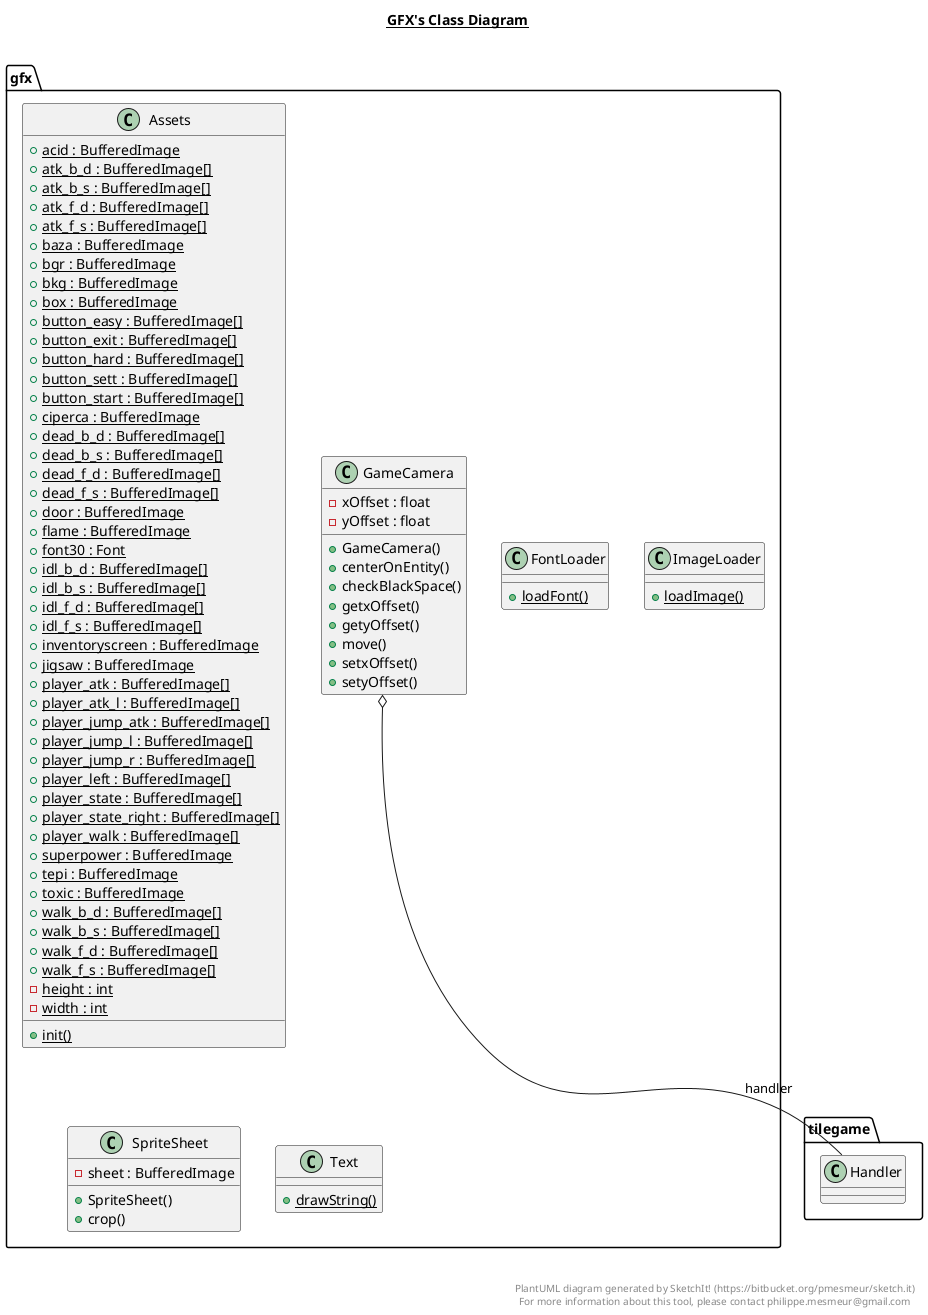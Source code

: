 @startuml

title __GFX's Class Diagram__\n

  namespace gfx {
    class gfx.Assets {
        {static} + acid : BufferedImage
        {static} + atk_b_d : BufferedImage[]
        {static} + atk_b_s : BufferedImage[]
        {static} + atk_f_d : BufferedImage[]
        {static} + atk_f_s : BufferedImage[]
        {static} + baza : BufferedImage
        {static} + bgr : BufferedImage
        {static} + bkg : BufferedImage
        {static} + box : BufferedImage
        {static} + button_easy : BufferedImage[]
        {static} + button_exit : BufferedImage[]
        {static} + button_hard : BufferedImage[]
        {static} + button_sett : BufferedImage[]
        {static} + button_start : BufferedImage[]
        {static} + ciperca : BufferedImage
        {static} + dead_b_d : BufferedImage[]
        {static} + dead_b_s : BufferedImage[]
        {static} + dead_f_d : BufferedImage[]
        {static} + dead_f_s : BufferedImage[]
        {static} + door : BufferedImage
        {static} + flame : BufferedImage
        {static} + font30 : Font
        {static} + idl_b_d : BufferedImage[]
        {static} + idl_b_s : BufferedImage[]
        {static} + idl_f_d : BufferedImage[]
        {static} + idl_f_s : BufferedImage[]
        {static} + inventoryscreen : BufferedImage
        {static} + jigsaw : BufferedImage
        {static} + player_atk : BufferedImage[]
        {static} + player_atk_l : BufferedImage[]
        {static} + player_jump_atk : BufferedImage[]
        {static} + player_jump_l : BufferedImage[]
        {static} + player_jump_r : BufferedImage[]
        {static} + player_left : BufferedImage[]
        {static} + player_state : BufferedImage[]
        {static} + player_state_right : BufferedImage[]
        {static} + player_walk : BufferedImage[]
        {static} + superpower : BufferedImage
        {static} + tepi : BufferedImage
        {static} + toxic : BufferedImage
        {static} + walk_b_d : BufferedImage[]
        {static} + walk_b_s : BufferedImage[]
        {static} + walk_f_d : BufferedImage[]
        {static} + walk_f_s : BufferedImage[]
        {static} - height : int
        {static} - width : int
        {static} + init()
    }
  }
  

  namespace gfx {
    class gfx.FontLoader {
        {static} + loadFont()
    }
  }
  

  namespace gfx {
    class gfx.GameCamera {
        - xOffset : float
        - yOffset : float
        + GameCamera()
        + centerOnEntity()
        + checkBlackSpace()
        + getxOffset()
        + getyOffset()
        + move()
        + setxOffset()
        + setyOffset()
    }
  }
  

  namespace gfx {
    class gfx.ImageLoader {
        {static} + loadImage()
    }
  }
  

  namespace gfx {
    class gfx.SpriteSheet {
        - sheet : BufferedImage
        + SpriteSheet()
        + crop()
    }
  }
  

  namespace gfx {
    class gfx.Text {
        {static} + drawString()
    }
  }
  

  gfx.GameCamera o-- tilegame.Handler : handler


right footer


PlantUML diagram generated by SketchIt! (https://bitbucket.org/pmesmeur/sketch.it)
For more information about this tool, please contact philippe.mesmeur@gmail.com
endfooter

@enduml
